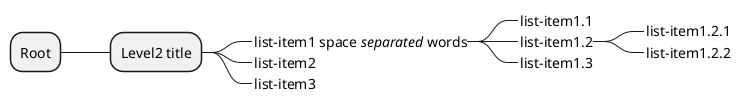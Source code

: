 @startmindmap

* Root
** Level2 title
***_ list-item1 space <i>separated</i> words
****_ list-item1.1
****_ list-item1.2
*****_ list-item1.2.1
*****_ list-item1.2.2
****_ list-item1.3
***_ list-item2
***_ list-item3
@endmindmap